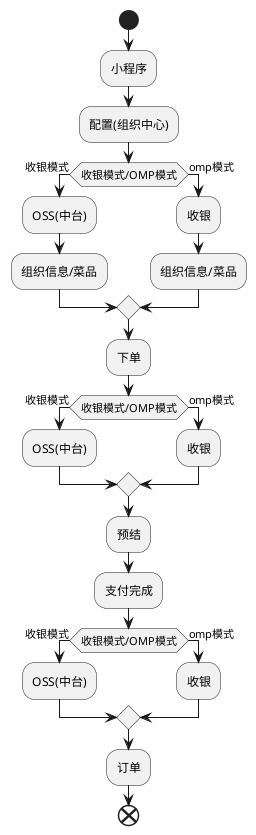 @startuml
start
:小程序;
:配置(组织中心);
if (收银模式/OMP模式) then (收银模式)
  :OSS(中台);
  :组织信息/菜品;
else (omp模式)
  :收银;
  :组织信息/菜品;
endif
:下单;
if (收银模式/OMP模式) then (收银模式)
  :OSS(中台);
else (omp模式)
  :收银;
endif
:预结;
:支付完成;
if (收银模式/OMP模式) then (收银模式)
  :OSS(中台);
else (omp模式)
  :收银;
endif
:订单;
end
@enduml